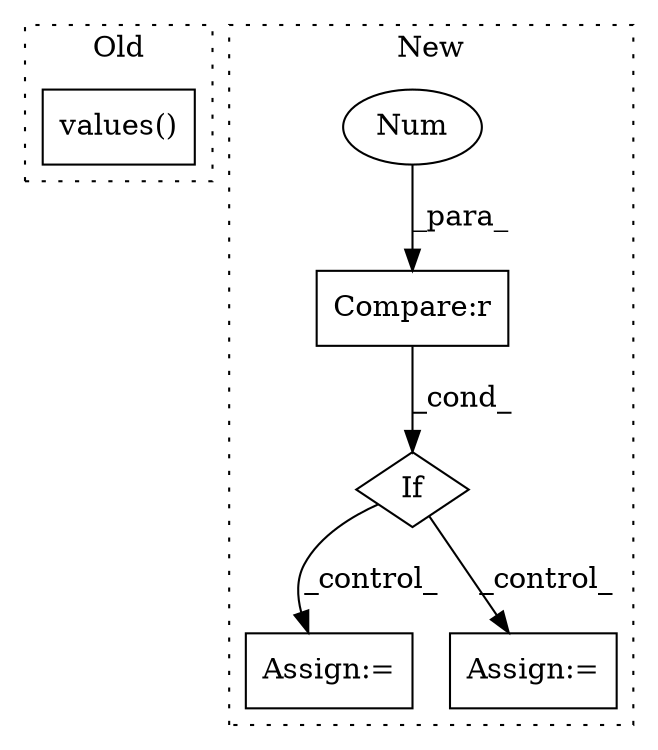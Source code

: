 digraph G {
subgraph cluster0 {
1 [label="values()" a="75" s="3411" l="22" shape="box"];
label = "Old";
style="dotted";
}
subgraph cluster1 {
2 [label="If" a="96" s="3978" l="3" shape="diamond"];
3 [label="Compare:r" a="40" s="3981" l="25" shape="box"];
4 [label="Assign:=" a="68" s="4027" l="3" shape="box"];
5 [label="Num" a="76" s="4005" l="1" shape="ellipse"];
6 [label="Assign:=" a="68" s="4068" l="3" shape="box"];
label = "New";
style="dotted";
}
2 -> 4 [label="_control_"];
2 -> 6 [label="_control_"];
3 -> 2 [label="_cond_"];
5 -> 3 [label="_para_"];
}